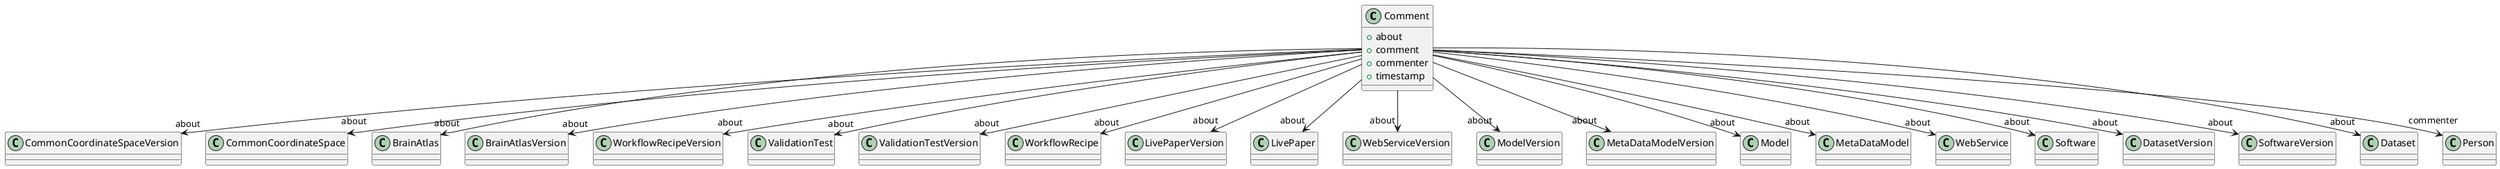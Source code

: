 @startuml
class Comment {
+about
+comment
+commenter
+timestamp

}
Comment -d-> "about" CommonCoordinateSpaceVersion
Comment -d-> "about" CommonCoordinateSpace
Comment -d-> "about" BrainAtlas
Comment -d-> "about" BrainAtlasVersion
Comment -d-> "about" WorkflowRecipeVersion
Comment -d-> "about" ValidationTest
Comment -d-> "about" ValidationTestVersion
Comment -d-> "about" WorkflowRecipe
Comment -d-> "about" LivePaperVersion
Comment -d-> "about" LivePaper
Comment -d-> "about" WebServiceVersion
Comment -d-> "about" ModelVersion
Comment -d-> "about" MetaDataModelVersion
Comment -d-> "about" Model
Comment -d-> "about" MetaDataModel
Comment -d-> "about" WebService
Comment -d-> "about" Software
Comment -d-> "about" DatasetVersion
Comment -d-> "about" SoftwareVersion
Comment -d-> "about" Dataset
Comment -d-> "commenter" Person

@enduml